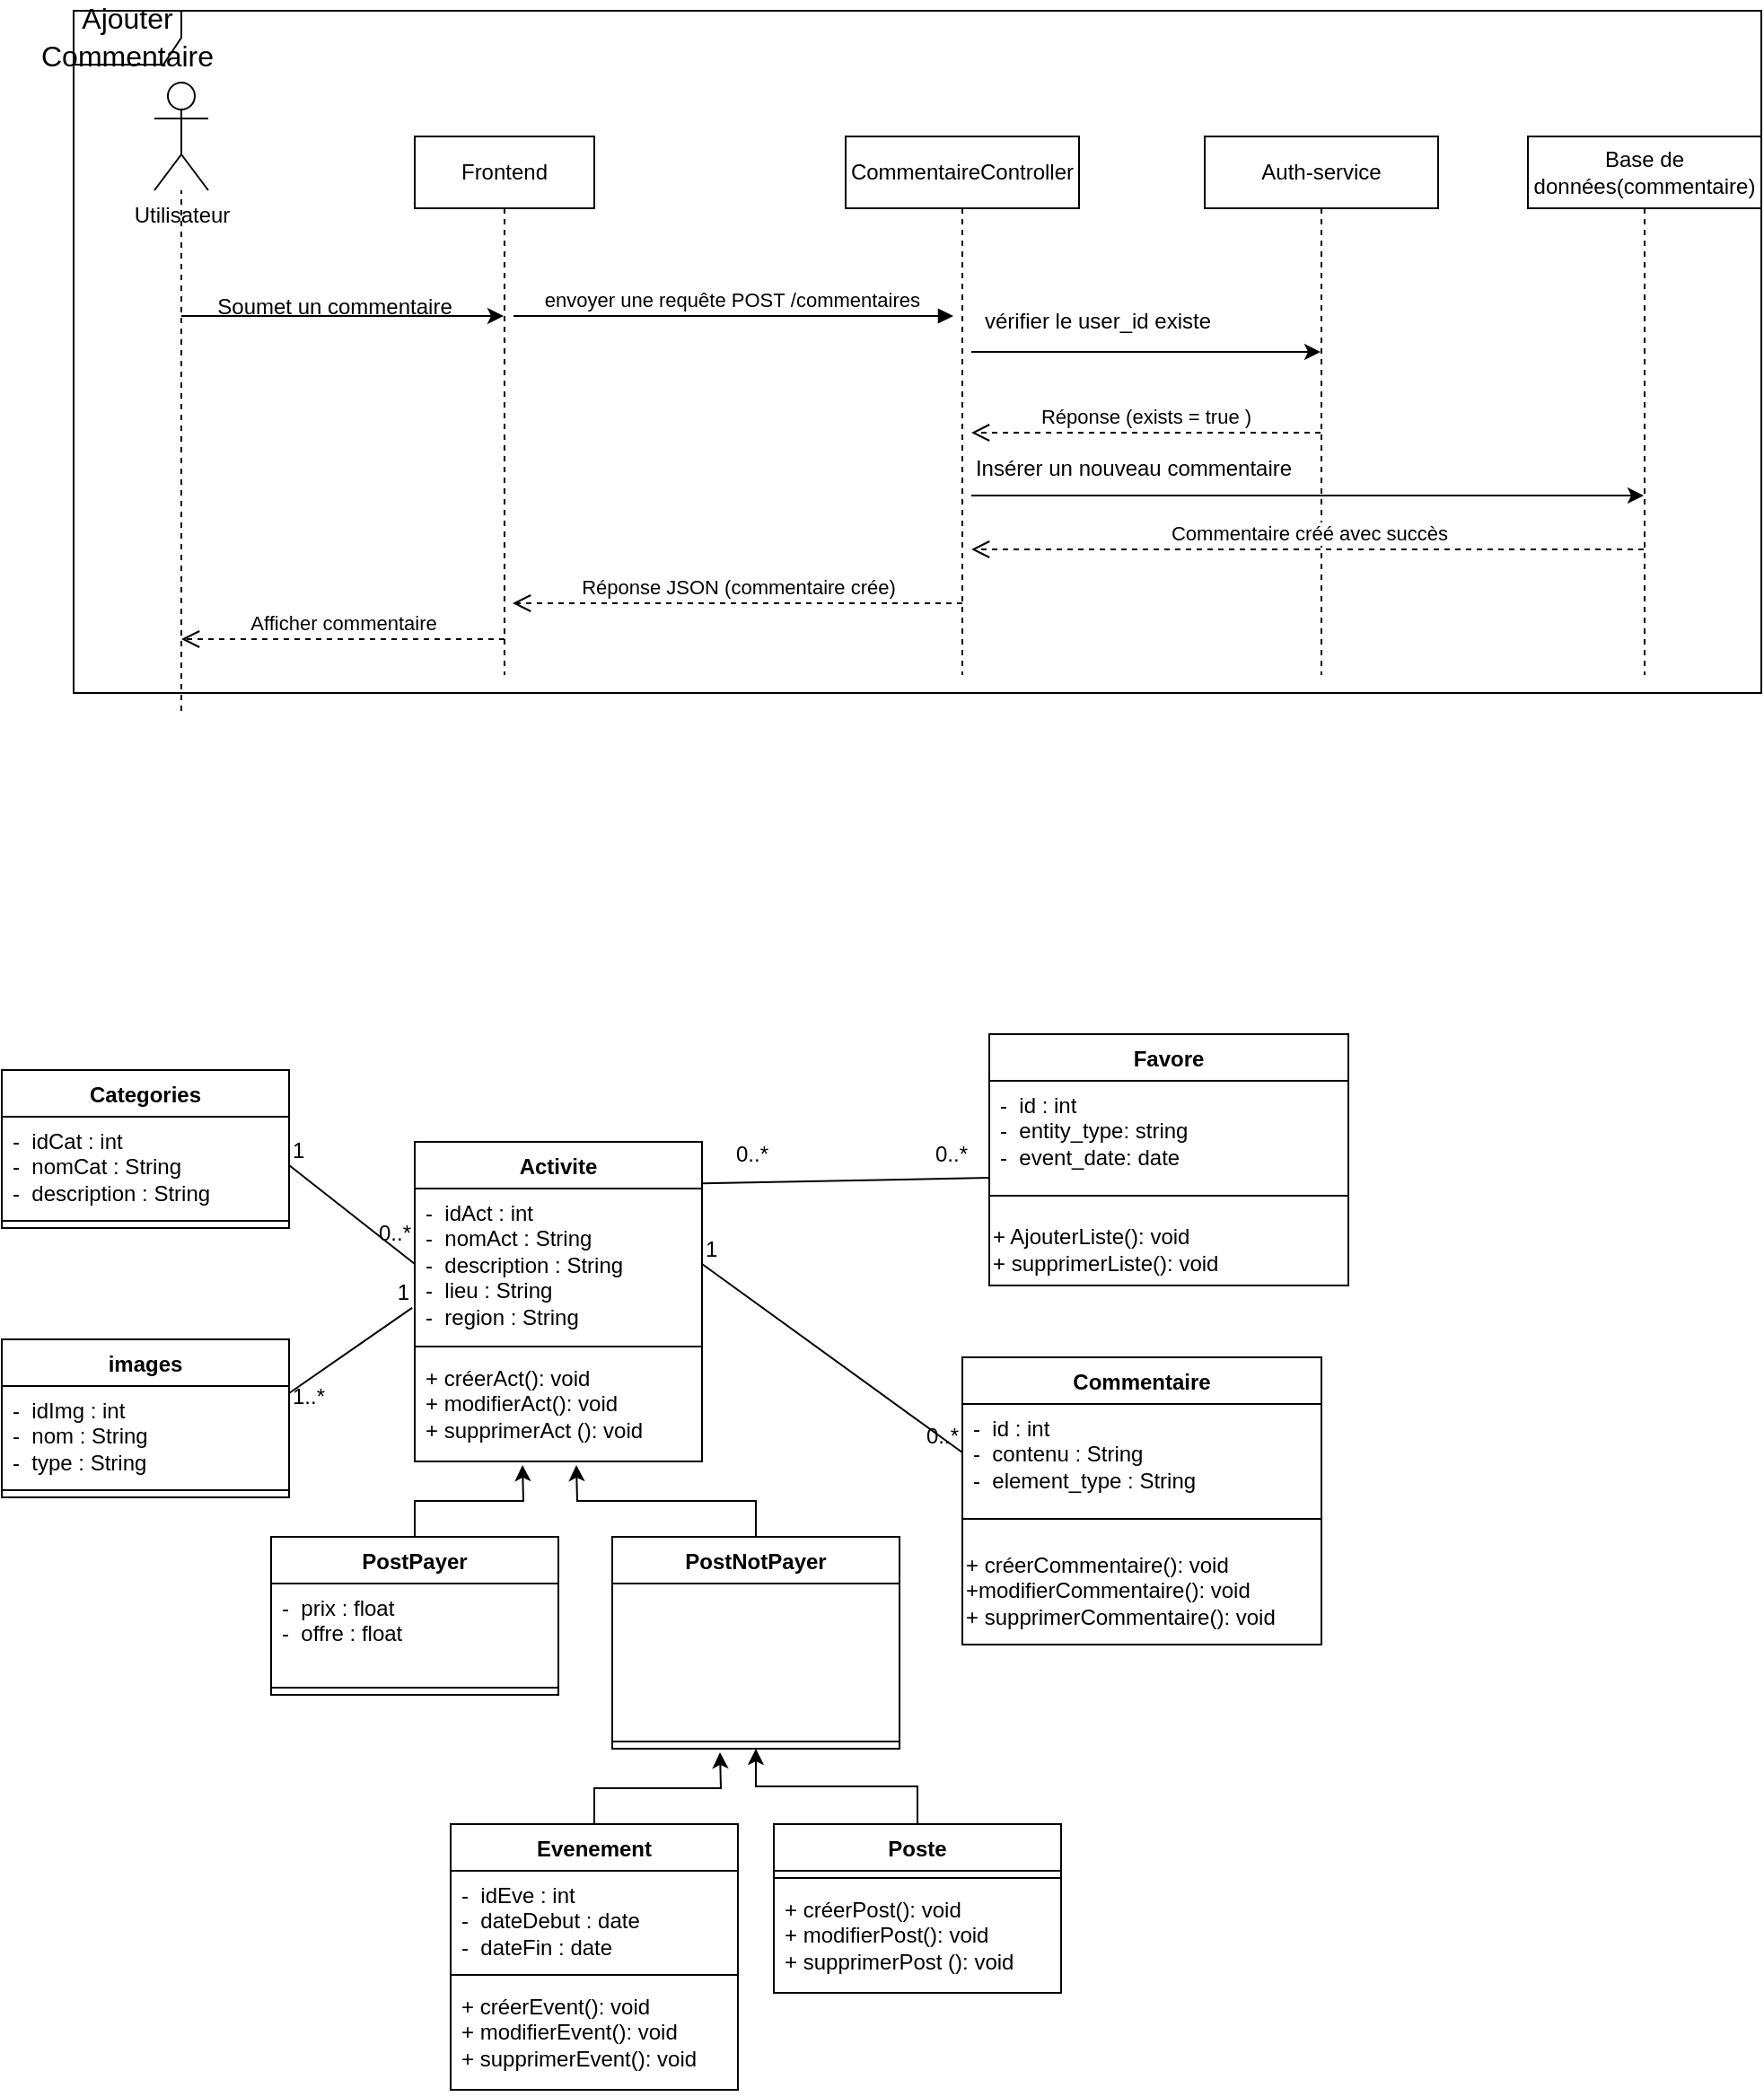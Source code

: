 <mxfile version="26.1.1">
  <diagram name="Page-1" id="2YBvvXClWsGukQMizWep">
    <mxGraphModel dx="1367" dy="1676" grid="1" gridSize="10" guides="1" tooltips="1" connect="1" arrows="1" fold="1" page="1" pageScale="1" pageWidth="850" pageHeight="1100" math="0" shadow="0">
      <root>
        <mxCell id="0" />
        <mxCell id="1" parent="0" />
        <mxCell id="aM9ryv3xv72pqoxQDRHE-1" value="Frontend" style="shape=umlLifeline;perimeter=lifelinePerimeter;whiteSpace=wrap;html=1;container=0;dropTarget=0;collapsible=0;recursiveResize=0;outlineConnect=0;portConstraint=eastwest;newEdgeStyle={&quot;edgeStyle&quot;:&quot;elbowEdgeStyle&quot;,&quot;elbow&quot;:&quot;vertical&quot;,&quot;curved&quot;:0,&quot;rounded&quot;:0};" parent="1" vertex="1">
          <mxGeometry x="250" y="30" width="100" height="300" as="geometry" />
        </mxCell>
        <mxCell id="aM9ryv3xv72pqoxQDRHE-5" value="CommentaireController" style="shape=umlLifeline;perimeter=lifelinePerimeter;whiteSpace=wrap;html=1;container=0;dropTarget=0;collapsible=0;recursiveResize=0;outlineConnect=0;portConstraint=eastwest;newEdgeStyle={&quot;edgeStyle&quot;:&quot;elbowEdgeStyle&quot;,&quot;elbow&quot;:&quot;vertical&quot;,&quot;curved&quot;:0,&quot;rounded&quot;:0};" parent="1" vertex="1">
          <mxGeometry x="490" y="30" width="130" height="300" as="geometry" />
        </mxCell>
        <mxCell id="aM9ryv3xv72pqoxQDRHE-7" value="envoyer une requête POST&amp;nbsp;/commentaires&amp;nbsp;" style="html=1;verticalAlign=bottom;endArrow=block;edgeStyle=elbowEdgeStyle;elbow=vertical;curved=0;rounded=0;" parent="1" edge="1">
          <mxGeometry relative="1" as="geometry">
            <mxPoint x="305" y="130" as="sourcePoint" />
            <Array as="points">
              <mxPoint x="320" y="130" />
            </Array>
            <mxPoint x="550" y="130" as="targetPoint" />
          </mxGeometry>
        </mxCell>
        <mxCell id="XW_UudTT2HXLwTCkeVPa-2" value="Auth-service" style="shape=umlLifeline;perimeter=lifelinePerimeter;whiteSpace=wrap;html=1;container=0;dropTarget=0;collapsible=0;recursiveResize=0;outlineConnect=0;portConstraint=eastwest;newEdgeStyle={&quot;edgeStyle&quot;:&quot;elbowEdgeStyle&quot;,&quot;elbow&quot;:&quot;vertical&quot;,&quot;curved&quot;:0,&quot;rounded&quot;:0};" vertex="1" parent="1">
          <mxGeometry x="690" y="30" width="130" height="300" as="geometry" />
        </mxCell>
        <mxCell id="XW_UudTT2HXLwTCkeVPa-4" value="Base de données(commentaire)" style="shape=umlLifeline;perimeter=lifelinePerimeter;whiteSpace=wrap;html=1;container=0;dropTarget=0;collapsible=0;recursiveResize=0;outlineConnect=0;portConstraint=eastwest;newEdgeStyle={&quot;edgeStyle&quot;:&quot;elbowEdgeStyle&quot;,&quot;elbow&quot;:&quot;vertical&quot;,&quot;curved&quot;:0,&quot;rounded&quot;:0};" vertex="1" parent="1">
          <mxGeometry x="870" y="30" width="130" height="300" as="geometry" />
        </mxCell>
        <mxCell id="XW_UudTT2HXLwTCkeVPa-6" value="" style="endArrow=none;dashed=1;html=1;rounded=0;" edge="1" parent="1" target="XW_UudTT2HXLwTCkeVPa-7">
          <mxGeometry width="50" height="50" relative="1" as="geometry">
            <mxPoint x="120" y="350" as="sourcePoint" />
            <mxPoint x="120" y="80" as="targetPoint" />
          </mxGeometry>
        </mxCell>
        <mxCell id="XW_UudTT2HXLwTCkeVPa-7" value="Utilisateur" style="shape=umlActor;verticalLabelPosition=bottom;verticalAlign=top;html=1;outlineConnect=0;" vertex="1" parent="1">
          <mxGeometry x="105" width="30" height="60" as="geometry" />
        </mxCell>
        <mxCell id="XW_UudTT2HXLwTCkeVPa-8" value="" style="endArrow=classic;html=1;rounded=0;" edge="1" parent="1" target="aM9ryv3xv72pqoxQDRHE-1">
          <mxGeometry width="50" height="50" relative="1" as="geometry">
            <mxPoint x="120" y="130" as="sourcePoint" />
            <mxPoint x="170" y="80" as="targetPoint" />
          </mxGeometry>
        </mxCell>
        <mxCell id="XW_UudTT2HXLwTCkeVPa-9" value="Soumet un commentaire" style="text;html=1;align=center;verticalAlign=middle;resizable=0;points=[];autosize=1;strokeColor=none;fillColor=none;" vertex="1" parent="1">
          <mxGeometry x="130" y="110" width="150" height="30" as="geometry" />
        </mxCell>
        <mxCell id="XW_UudTT2HXLwTCkeVPa-10" value="" style="endArrow=classic;html=1;rounded=0;" edge="1" parent="1" target="XW_UudTT2HXLwTCkeVPa-2">
          <mxGeometry width="50" height="50" relative="1" as="geometry">
            <mxPoint x="560" y="150" as="sourcePoint" />
            <mxPoint x="735" y="150" as="targetPoint" />
          </mxGeometry>
        </mxCell>
        <mxCell id="XW_UudTT2HXLwTCkeVPa-11" value="vérifier le user_id existe" style="text;html=1;align=center;verticalAlign=middle;resizable=0;points=[];autosize=1;strokeColor=none;fillColor=none;" vertex="1" parent="1">
          <mxGeometry x="555" y="118" width="150" height="30" as="geometry" />
        </mxCell>
        <mxCell id="XW_UudTT2HXLwTCkeVPa-12" value="Réponse (exists = true )" style="html=1;verticalAlign=bottom;endArrow=open;dashed=1;endSize=8;edgeStyle=elbowEdgeStyle;elbow=vertical;curved=0;rounded=0;" edge="1" parent="1" source="XW_UudTT2HXLwTCkeVPa-2">
          <mxGeometry relative="1" as="geometry">
            <mxPoint x="560" y="195" as="targetPoint" />
            <Array as="points" />
            <mxPoint x="740" y="170" as="sourcePoint" />
          </mxGeometry>
        </mxCell>
        <mxCell id="XW_UudTT2HXLwTCkeVPa-13" value="" style="endArrow=classic;html=1;rounded=0;" edge="1" parent="1">
          <mxGeometry width="50" height="50" relative="1" as="geometry">
            <mxPoint x="560" y="230" as="sourcePoint" />
            <mxPoint x="934.5" y="230" as="targetPoint" />
          </mxGeometry>
        </mxCell>
        <mxCell id="XW_UudTT2HXLwTCkeVPa-14" value="Insérer un nouveau commentaire" style="text;html=1;align=center;verticalAlign=middle;resizable=0;points=[];autosize=1;strokeColor=none;fillColor=none;" vertex="1" parent="1">
          <mxGeometry x="550" y="200" width="200" height="30" as="geometry" />
        </mxCell>
        <mxCell id="aM9ryv3xv72pqoxQDRHE-10" value="Réponse JSON (commentaire crée)" style="html=1;verticalAlign=bottom;endArrow=open;dashed=1;endSize=8;edgeStyle=elbowEdgeStyle;elbow=vertical;curved=0;rounded=0;" parent="1" edge="1">
          <mxGeometry relative="1" as="geometry">
            <mxPoint x="304.5" y="290" as="targetPoint" />
            <Array as="points" />
            <mxPoint x="555" y="290" as="sourcePoint" />
          </mxGeometry>
        </mxCell>
        <mxCell id="XW_UudTT2HXLwTCkeVPa-15" value="Afficher commentaire" style="html=1;verticalAlign=bottom;endArrow=open;dashed=1;endSize=8;edgeStyle=elbowEdgeStyle;elbow=vertical;curved=0;rounded=0;" edge="1" parent="1">
          <mxGeometry relative="1" as="geometry">
            <mxPoint x="120" y="310" as="targetPoint" />
            <Array as="points" />
            <mxPoint x="300" y="310" as="sourcePoint" />
          </mxGeometry>
        </mxCell>
        <mxCell id="XW_UudTT2HXLwTCkeVPa-16" value="Commentaire créé avec succès" style="html=1;verticalAlign=bottom;endArrow=open;dashed=1;endSize=8;edgeStyle=elbowEdgeStyle;elbow=vertical;curved=0;rounded=0;" edge="1" parent="1" source="XW_UudTT2HXLwTCkeVPa-4">
          <mxGeometry x="-0.001" relative="1" as="geometry">
            <mxPoint x="560" y="260" as="targetPoint" />
            <Array as="points" />
            <mxPoint x="810.5" y="260" as="sourcePoint" />
            <mxPoint as="offset" />
          </mxGeometry>
        </mxCell>
        <mxCell id="XW_UudTT2HXLwTCkeVPa-17" value="&lt;span style=&quot;accent-color: auto; place-content: normal; place-items: normal; place-self: auto; alignment-baseline: auto; anchor-name: none; anchor-scope: none; animation: 0s ease 0s 1 normal none running none; animation-composition: replace; app-region: none; appearance: none; aspect-ratio: auto; backdrop-filter: none; backface-visibility: visible; background: none 0% 0% / auto repeat scroll padding-box border-box rgba(0, 0, 0, 0); background-blend-mode: normal; baseline-shift: 0px; baseline-source: auto; border-image: none 100% / 1 / 0 stretch; border-color: rgb(0, 0, 0); border-collapse: separate; border-end-end-radius: 0px; border-end-start-radius: 0px; border-width: 0px; border-style: none; border-spacing: 0px; border-start-end-radius: 0px; border-start-start-radius: 0px; border-radius: 0px; inset: auto; box-decoration-break: slice; box-shadow: none; box-sizing: content-box; break-after: auto; break-before: auto; break-inside: auto; buffered-rendering: auto; caption-side: top; caret-color: rgb(0, 0, 0); clear: none; clip: auto; clip-path: none; clip-rule: nonzero; color-interpolation: srgb; color-interpolation-filters: linearrgb; color-rendering: auto; color-scheme: normal; columns: auto; column-fill: balance; gap: normal; column-rule: 0px rgb(0, 0, 0); column-span: none; contain: none; contain-intrinsic-block-size: none; contain-intrinsic-size: none; contain-intrinsic-inline-size: none; container: none; content: normal; content-visibility: visible; counter-increment: none; counter-reset: none; counter-set: none; cursor: text; cx: 0px; cy: 0px; d: none; direction: ltr; display: inline; dominant-baseline: auto; empty-cells: show; field-sizing: fixed; fill: rgb(0, 0, 0); fill-opacity: 1; fill-rule: nonzero; filter: none; flex: 0 1 auto; flex-flow: row; float: none; flood-color: rgb(0, 0, 0); flood-opacity: 1; font-family: WordVisi_MSFontService, Aptos, Aptos_EmbeddedFont, Aptos_MSFontService, sans-serif; font-feature-settings: normal; font-kerning: none; font-optical-sizing: auto; font-palette: normal; font-size: 16px; font-size-adjust: none; font-stretch: 100%; font-synthesis: weight style small-caps; font-variant-ligatures: none; font-variant-numeric: normal; font-variant-east-asian: normal; font-variant-alternates: normal; font-variant-position: normal; font-variant-emoji: normal; font-variation-settings: normal; forced-color-adjust: auto; grid-area: auto; grid: none; height: auto; hyphenate-character: auto; hyphenate-limit-chars: auto; hyphens: manual; image-orientation: from-image; image-rendering: auto; initial-letter: normal; inline-size: auto; inset-block: auto; inset-inline: auto; interpolate-size: numeric-only; isolation: auto; lighting-color: rgb(255, 255, 255); line-break: auto; line-height: 20.925px; list-style: outside none disc; margin: 0px; marker: none; mask: none; mask-type: luminance; math-depth: 0; math-shift: normal; math-style: normal; max-height: none; max-width: none; min-height: 0px; min-width: 0px; mix-blend-mode: normal; object-fit: fill; object-position: 50% 50%; object-view-box: none; offset: normal; opacity: 1; order: 0; outline: rgb(0, 0, 0) none 0px; outline-offset: 0px; overflow: visible; overflow-anchor: auto; overflow-clip-margin: 0px; overflow-wrap: break-word; overlay: none; overscroll-behavior-block: auto; overscroll-behavior-inline: auto; overscroll-behavior: auto; padding: 0px; page: auto; paint-order: normal; perspective: none; perspective-origin: 0px 0px; pointer-events: auto; position: static; position-anchor: auto; position-area: none; position-try: none; position-visibility: always; quotes: auto; r: 0px; resize: none; rotate: none; ruby-align: space-around; ruby-position: over; rx: auto; ry: auto; scale: none; scroll-behavior: auto; scroll-initial-target: none; scroll-margin-block: 0px; scroll-margin: 0px; scroll-margin-inline: 0px; scroll-padding-block: auto; scroll-padding: auto; scroll-padding-inline: auto; scroll-snap-align: none; scroll-snap-stop: normal; scroll-snap-type: none; scroll-timeline: none; scrollbar-color: auto; scrollbar-gutter: auto; scrollbar-width: auto; shape-image-threshold: 0; shape-margin: 0px; shape-outside: none; shape-rendering: auto; speak: normal; stop-color: rgb(0, 0, 0); stop-opacity: 1; stroke: none; stroke-dasharray: none; stroke-dashoffset: 0px; stroke-linecap: butt; stroke-linejoin: miter; stroke-miterlimit: 4; stroke-opacity: 1; stroke-width: 1px; tab-size: 8; table-layout: auto; text-align: left; text-align-last: auto; text-anchor: start; text-box: normal; text-combine-upright: none; text-decoration-style: solid; text-decoration-color: rgb(0, 0, 0); text-decoration-skip-ink: auto; text-emphasis: none rgb(0, 0, 0); text-emphasis-position: over; text-orientation: mixed; text-overflow: clip; text-rendering: auto; text-shadow: none; text-size-adjust: auto; text-spacing-trim: normal; text-underline-offset: auto; text-underline-position: auto; text-wrap-style: initial; timeline-scope: none; touch-action: auto; transform: none; transform-box: view-box; transform-origin: 0px 0px; transform-style: flat; transition: all; translate: none; unicode-bidi: normal; user-select: text; vector-effect: none; vertical-align: baseline; view-timeline: none; view-transition-class: none; view-transition-name: none; visibility: visible; border-block-end: 0px none rgb(0, 0, 0); border-block-start: 0px none rgb(0, 0, 0); border-inline-end: 0px none rgb(0, 0, 0); -webkit-border-image: none; border-inline-start: 0px none rgb(0, 0, 0); -webkit-box-align: stretch; -webkit-box-decoration-break: slice; -webkit-box-direction: normal; -webkit-box-flex: 0; -webkit-box-ordinal-group: 1; -webkit-box-orient: horizontal; -webkit-box-pack: start; -webkit-font-smoothing: auto; -webkit-line-break: auto; -webkit-line-clamp: none; -webkit-locale: &amp;quot;fr-FR&amp;quot;; block-size: auto; margin-block: 0px; margin-inline: 0px; -webkit-mask-box-image-source: none; -webkit-mask-box-image-slice: 0 fill; -webkit-mask-box-image-width: auto; -webkit-mask-box-image-outset: 0; -webkit-mask-box-image-repeat: stretch; max-block-size: none; max-inline-size: none; min-block-size: 0px; min-inline-size: 0px; padding-block: 0px; padding-inline: 0px; -webkit-print-color-adjust: economy; -webkit-rtl-ordering: logical; -webkit-ruby-position: before; -webkit-tap-highlight-color: rgba(0, 0, 0, 0); -webkit-text-combine: none; -webkit-text-fill-color: rgb(0, 0, 0); -webkit-text-orientation: vertical-right; -webkit-text-security: none; -webkit-text-stroke-color: rgb(0, 0, 0); -webkit-user-drag: none; -webkit-user-modify: read-only; -webkit-writing-mode: horizontal-tb; white-space-collapse: preserve; width: auto; will-change: auto; word-break: normal; writing-mode: horizontal-tb; x: 0px; y: 0px; z-index: auto; zoom: 1;&quot; class=&quot;TextRun SCXW6756061 BCX0&quot; lang=&quot;FR-FR&quot; data-contrast=&quot;auto&quot;&gt;&lt;span class=&quot;NormalTextRun SCXW6756061 BCX0&quot;&gt;Ajouter Commentaire&lt;/span&gt;&lt;/span&gt;" style="shape=umlFrame;whiteSpace=wrap;html=1;pointerEvents=0;" vertex="1" parent="1">
          <mxGeometry x="60" y="-40" width="940" height="380" as="geometry" />
        </mxCell>
        <mxCell id="XW_UudTT2HXLwTCkeVPa-20" value="&lt;b&gt;Activite&lt;/b&gt;" style="swimlane;fontStyle=1;align=center;verticalAlign=top;childLayout=stackLayout;horizontal=1;startSize=26;horizontalStack=0;resizeParent=1;resizeParentMax=0;resizeLast=0;collapsible=1;marginBottom=0;whiteSpace=wrap;html=1;" vertex="1" parent="1">
          <mxGeometry x="250" y="590" width="160" height="178" as="geometry" />
        </mxCell>
        <mxCell id="XW_UudTT2HXLwTCkeVPa-21" value="-&amp;nbsp; idAct : int&lt;div&gt;-&amp;nbsp; nomAct : String&lt;/div&gt;&lt;div&gt;-&amp;nbsp; description : String&lt;/div&gt;&lt;div&gt;-&amp;nbsp; lieu : String&lt;/div&gt;&lt;div&gt;-&amp;nbsp; region : String&lt;/div&gt;" style="text;strokeColor=none;fillColor=none;align=left;verticalAlign=top;spacingLeft=4;spacingRight=4;overflow=hidden;rotatable=0;points=[[0,0.5],[1,0.5]];portConstraint=eastwest;whiteSpace=wrap;html=1;" vertex="1" parent="XW_UudTT2HXLwTCkeVPa-20">
          <mxGeometry y="26" width="160" height="84" as="geometry" />
        </mxCell>
        <mxCell id="XW_UudTT2HXLwTCkeVPa-22" value="" style="line;strokeWidth=1;fillColor=none;align=left;verticalAlign=middle;spacingTop=-1;spacingLeft=3;spacingRight=3;rotatable=0;labelPosition=right;points=[];portConstraint=eastwest;strokeColor=inherit;" vertex="1" parent="XW_UudTT2HXLwTCkeVPa-20">
          <mxGeometry y="110" width="160" height="8" as="geometry" />
        </mxCell>
        <mxCell id="XW_UudTT2HXLwTCkeVPa-23" value="+ créerAct(): void&lt;div&gt;+ modifierAct(): void&lt;/div&gt;&lt;div&gt;+ supprimerAct (): void&lt;/div&gt;" style="text;strokeColor=none;fillColor=none;align=left;verticalAlign=top;spacingLeft=4;spacingRight=4;overflow=hidden;rotatable=0;points=[[0,0.5],[1,0.5]];portConstraint=eastwest;whiteSpace=wrap;html=1;" vertex="1" parent="XW_UudTT2HXLwTCkeVPa-20">
          <mxGeometry y="118" width="160" height="60" as="geometry" />
        </mxCell>
        <mxCell id="XW_UudTT2HXLwTCkeVPa-24" value="&lt;b&gt;Categories&lt;/b&gt;" style="swimlane;fontStyle=1;align=center;verticalAlign=top;childLayout=stackLayout;horizontal=1;startSize=26;horizontalStack=0;resizeParent=1;resizeParentMax=0;resizeLast=0;collapsible=1;marginBottom=0;whiteSpace=wrap;html=1;" vertex="1" parent="1">
          <mxGeometry x="20" y="550" width="160" height="88" as="geometry" />
        </mxCell>
        <mxCell id="XW_UudTT2HXLwTCkeVPa-25" value="-&amp;nbsp; idCat : int&lt;div&gt;-&amp;nbsp; nomCat : String&lt;/div&gt;&lt;div&gt;-&amp;nbsp; description : String&lt;/div&gt;&lt;div&gt;&lt;br&gt;&lt;/div&gt;" style="text;strokeColor=none;fillColor=none;align=left;verticalAlign=top;spacingLeft=4;spacingRight=4;overflow=hidden;rotatable=0;points=[[0,0.5],[1,0.5]];portConstraint=eastwest;whiteSpace=wrap;html=1;" vertex="1" parent="XW_UudTT2HXLwTCkeVPa-24">
          <mxGeometry y="26" width="160" height="54" as="geometry" />
        </mxCell>
        <mxCell id="XW_UudTT2HXLwTCkeVPa-26" value="" style="line;strokeWidth=1;fillColor=none;align=left;verticalAlign=middle;spacingTop=-1;spacingLeft=3;spacingRight=3;rotatable=0;labelPosition=right;points=[];portConstraint=eastwest;strokeColor=inherit;" vertex="1" parent="XW_UudTT2HXLwTCkeVPa-24">
          <mxGeometry y="80" width="160" height="8" as="geometry" />
        </mxCell>
        <mxCell id="XW_UudTT2HXLwTCkeVPa-28" value="images" style="swimlane;fontStyle=1;align=center;verticalAlign=top;childLayout=stackLayout;horizontal=1;startSize=26;horizontalStack=0;resizeParent=1;resizeParentMax=0;resizeLast=0;collapsible=1;marginBottom=0;whiteSpace=wrap;html=1;" vertex="1" parent="1">
          <mxGeometry x="20" y="700" width="160" height="88" as="geometry" />
        </mxCell>
        <mxCell id="XW_UudTT2HXLwTCkeVPa-29" value="-&amp;nbsp; idImg : int&lt;div&gt;-&amp;nbsp; nom : String&lt;/div&gt;&lt;div&gt;-&amp;nbsp; type : String&lt;/div&gt;&lt;div&gt;&lt;br&gt;&lt;/div&gt;" style="text;strokeColor=none;fillColor=none;align=left;verticalAlign=top;spacingLeft=4;spacingRight=4;overflow=hidden;rotatable=0;points=[[0,0.5],[1,0.5]];portConstraint=eastwest;whiteSpace=wrap;html=1;" vertex="1" parent="XW_UudTT2HXLwTCkeVPa-28">
          <mxGeometry y="26" width="160" height="54" as="geometry" />
        </mxCell>
        <mxCell id="XW_UudTT2HXLwTCkeVPa-30" value="" style="line;strokeWidth=1;fillColor=none;align=left;verticalAlign=middle;spacingTop=-1;spacingLeft=3;spacingRight=3;rotatable=0;labelPosition=right;points=[];portConstraint=eastwest;strokeColor=inherit;" vertex="1" parent="XW_UudTT2HXLwTCkeVPa-28">
          <mxGeometry y="80" width="160" height="8" as="geometry" />
        </mxCell>
        <mxCell id="XW_UudTT2HXLwTCkeVPa-39" style="edgeStyle=orthogonalEdgeStyle;rounded=0;orthogonalLoop=1;jettySize=auto;html=1;exitX=0.5;exitY=0;exitDx=0;exitDy=0;" edge="1" parent="1" source="XW_UudTT2HXLwTCkeVPa-31">
          <mxGeometry relative="1" as="geometry">
            <mxPoint x="310" y="770" as="targetPoint" />
          </mxGeometry>
        </mxCell>
        <mxCell id="XW_UudTT2HXLwTCkeVPa-31" value="&lt;b&gt;PostPayer&lt;/b&gt;" style="swimlane;fontStyle=1;align=center;verticalAlign=top;childLayout=stackLayout;horizontal=1;startSize=26;horizontalStack=0;resizeParent=1;resizeParentMax=0;resizeLast=0;collapsible=1;marginBottom=0;whiteSpace=wrap;html=1;" vertex="1" parent="1">
          <mxGeometry x="170" y="810" width="160" height="88" as="geometry" />
        </mxCell>
        <mxCell id="XW_UudTT2HXLwTCkeVPa-32" value="-&amp;nbsp; prix : float&lt;div&gt;-&amp;nbsp; offre : float&lt;/div&gt;&lt;div&gt;&lt;br&gt;&lt;/div&gt;" style="text;strokeColor=none;fillColor=none;align=left;verticalAlign=top;spacingLeft=4;spacingRight=4;overflow=hidden;rotatable=0;points=[[0,0.5],[1,0.5]];portConstraint=eastwest;whiteSpace=wrap;html=1;" vertex="1" parent="XW_UudTT2HXLwTCkeVPa-31">
          <mxGeometry y="26" width="160" height="54" as="geometry" />
        </mxCell>
        <mxCell id="XW_UudTT2HXLwTCkeVPa-33" value="" style="line;strokeWidth=1;fillColor=none;align=left;verticalAlign=middle;spacingTop=-1;spacingLeft=3;spacingRight=3;rotatable=0;labelPosition=right;points=[];portConstraint=eastwest;strokeColor=inherit;" vertex="1" parent="XW_UudTT2HXLwTCkeVPa-31">
          <mxGeometry y="80" width="160" height="8" as="geometry" />
        </mxCell>
        <mxCell id="XW_UudTT2HXLwTCkeVPa-40" style="edgeStyle=orthogonalEdgeStyle;rounded=0;orthogonalLoop=1;jettySize=auto;html=1;exitX=0.5;exitY=0;exitDx=0;exitDy=0;" edge="1" parent="1" source="XW_UudTT2HXLwTCkeVPa-35">
          <mxGeometry relative="1" as="geometry">
            <mxPoint x="340" y="770" as="targetPoint" />
          </mxGeometry>
        </mxCell>
        <mxCell id="XW_UudTT2HXLwTCkeVPa-35" value="&lt;b&gt;PostNotPayer&lt;/b&gt;" style="swimlane;fontStyle=1;align=center;verticalAlign=top;childLayout=stackLayout;horizontal=1;startSize=26;horizontalStack=0;resizeParent=1;resizeParentMax=0;resizeLast=0;collapsible=1;marginBottom=0;whiteSpace=wrap;html=1;" vertex="1" parent="1">
          <mxGeometry x="360" y="810" width="160" height="118" as="geometry" />
        </mxCell>
        <mxCell id="XW_UudTT2HXLwTCkeVPa-36" value="&lt;br&gt;&lt;div&gt;&lt;br&gt;&lt;/div&gt;&lt;div&gt;&lt;br&gt;&lt;/div&gt;" style="text;strokeColor=none;fillColor=none;align=left;verticalAlign=top;spacingLeft=4;spacingRight=4;overflow=hidden;rotatable=0;points=[[0,0.5],[1,0.5]];portConstraint=eastwest;whiteSpace=wrap;html=1;" vertex="1" parent="XW_UudTT2HXLwTCkeVPa-35">
          <mxGeometry y="26" width="160" height="84" as="geometry" />
        </mxCell>
        <mxCell id="XW_UudTT2HXLwTCkeVPa-37" value="" style="line;strokeWidth=1;fillColor=none;align=left;verticalAlign=middle;spacingTop=-1;spacingLeft=3;spacingRight=3;rotatable=0;labelPosition=right;points=[];portConstraint=eastwest;strokeColor=inherit;" vertex="1" parent="XW_UudTT2HXLwTCkeVPa-35">
          <mxGeometry y="110" width="160" height="8" as="geometry" />
        </mxCell>
        <mxCell id="XW_UudTT2HXLwTCkeVPa-50" style="edgeStyle=orthogonalEdgeStyle;rounded=0;orthogonalLoop=1;jettySize=auto;html=1;exitX=0.5;exitY=0;exitDx=0;exitDy=0;" edge="1" parent="1" source="XW_UudTT2HXLwTCkeVPa-41">
          <mxGeometry relative="1" as="geometry">
            <mxPoint x="420" y="930" as="targetPoint" />
          </mxGeometry>
        </mxCell>
        <mxCell id="XW_UudTT2HXLwTCkeVPa-41" value="Evenement" style="swimlane;fontStyle=1;align=center;verticalAlign=top;childLayout=stackLayout;horizontal=1;startSize=26;horizontalStack=0;resizeParent=1;resizeParentMax=0;resizeLast=0;collapsible=1;marginBottom=0;whiteSpace=wrap;html=1;" vertex="1" parent="1">
          <mxGeometry x="270" y="970" width="160" height="148" as="geometry" />
        </mxCell>
        <mxCell id="XW_UudTT2HXLwTCkeVPa-42" value="-&amp;nbsp;&amp;nbsp;idEve : int&lt;div&gt;&lt;span style=&quot;background-color: transparent; color: light-dark(rgb(0, 0, 0), rgb(255, 255, 255));&quot;&gt;-&amp;nbsp;&amp;nbsp;&lt;/span&gt;dateDebut : date&lt;div&gt;-&amp;nbsp; dateFin : date&lt;/div&gt;&lt;div&gt;&lt;br&gt;&lt;/div&gt;&lt;/div&gt;" style="text;strokeColor=none;fillColor=none;align=left;verticalAlign=top;spacingLeft=4;spacingRight=4;overflow=hidden;rotatable=0;points=[[0,0.5],[1,0.5]];portConstraint=eastwest;whiteSpace=wrap;html=1;" vertex="1" parent="XW_UudTT2HXLwTCkeVPa-41">
          <mxGeometry y="26" width="160" height="54" as="geometry" />
        </mxCell>
        <mxCell id="XW_UudTT2HXLwTCkeVPa-43" value="" style="line;strokeWidth=1;fillColor=none;align=left;verticalAlign=middle;spacingTop=-1;spacingLeft=3;spacingRight=3;rotatable=0;labelPosition=right;points=[];portConstraint=eastwest;strokeColor=inherit;" vertex="1" parent="XW_UudTT2HXLwTCkeVPa-41">
          <mxGeometry y="80" width="160" height="8" as="geometry" />
        </mxCell>
        <mxCell id="XW_UudTT2HXLwTCkeVPa-44" value="+ créerEvent(): void&lt;div&gt;+ modifierEvent(): void&lt;/div&gt;&lt;div&gt;+ supprimerEvent(): void&lt;/div&gt;" style="text;strokeColor=none;fillColor=none;align=left;verticalAlign=top;spacingLeft=4;spacingRight=4;overflow=hidden;rotatable=0;points=[[0,0.5],[1,0.5]];portConstraint=eastwest;whiteSpace=wrap;html=1;" vertex="1" parent="XW_UudTT2HXLwTCkeVPa-41">
          <mxGeometry y="88" width="160" height="60" as="geometry" />
        </mxCell>
        <mxCell id="XW_UudTT2HXLwTCkeVPa-49" style="edgeStyle=orthogonalEdgeStyle;rounded=0;orthogonalLoop=1;jettySize=auto;html=1;exitX=0.5;exitY=0;exitDx=0;exitDy=0;entryX=0.5;entryY=1;entryDx=0;entryDy=0;" edge="1" parent="1" source="XW_UudTT2HXLwTCkeVPa-45" target="XW_UudTT2HXLwTCkeVPa-35">
          <mxGeometry relative="1" as="geometry" />
        </mxCell>
        <mxCell id="XW_UudTT2HXLwTCkeVPa-45" value="&lt;b&gt;Poste&lt;/b&gt;" style="swimlane;fontStyle=1;align=center;verticalAlign=top;childLayout=stackLayout;horizontal=1;startSize=26;horizontalStack=0;resizeParent=1;resizeParentMax=0;resizeLast=0;collapsible=1;marginBottom=0;whiteSpace=wrap;html=1;" vertex="1" parent="1">
          <mxGeometry x="450" y="970" width="160" height="94" as="geometry" />
        </mxCell>
        <mxCell id="XW_UudTT2HXLwTCkeVPa-47" value="" style="line;strokeWidth=1;fillColor=none;align=left;verticalAlign=middle;spacingTop=-1;spacingLeft=3;spacingRight=3;rotatable=0;labelPosition=right;points=[];portConstraint=eastwest;strokeColor=inherit;" vertex="1" parent="XW_UudTT2HXLwTCkeVPa-45">
          <mxGeometry y="26" width="160" height="8" as="geometry" />
        </mxCell>
        <mxCell id="XW_UudTT2HXLwTCkeVPa-48" value="+ créerPost(): void&lt;div&gt;+ modifierPost(): void&lt;/div&gt;&lt;div&gt;+ supprimerPost (): void&lt;/div&gt;" style="text;strokeColor=none;fillColor=none;align=left;verticalAlign=top;spacingLeft=4;spacingRight=4;overflow=hidden;rotatable=0;points=[[0,0.5],[1,0.5]];portConstraint=eastwest;whiteSpace=wrap;html=1;" vertex="1" parent="XW_UudTT2HXLwTCkeVPa-45">
          <mxGeometry y="34" width="160" height="60" as="geometry" />
        </mxCell>
        <mxCell id="XW_UudTT2HXLwTCkeVPa-54" value="" style="endArrow=none;html=1;rounded=0;entryX=-0.009;entryY=0.791;entryDx=0;entryDy=0;entryPerimeter=0;" edge="1" parent="1" target="XW_UudTT2HXLwTCkeVPa-21">
          <mxGeometry relative="1" as="geometry">
            <mxPoint x="180" y="730" as="sourcePoint" />
            <mxPoint x="340" y="730" as="targetPoint" />
          </mxGeometry>
        </mxCell>
        <mxCell id="XW_UudTT2HXLwTCkeVPa-55" value="1..*" style="resizable=0;html=1;whiteSpace=wrap;align=left;verticalAlign=bottom;" connectable="0" vertex="1" parent="XW_UudTT2HXLwTCkeVPa-54">
          <mxGeometry x="-1" relative="1" as="geometry">
            <mxPoint y="10" as="offset" />
          </mxGeometry>
        </mxCell>
        <mxCell id="XW_UudTT2HXLwTCkeVPa-56" value="1" style="resizable=0;html=1;whiteSpace=wrap;align=right;verticalAlign=bottom;" connectable="0" vertex="1" parent="XW_UudTT2HXLwTCkeVPa-54">
          <mxGeometry x="1" relative="1" as="geometry" />
        </mxCell>
        <mxCell id="XW_UudTT2HXLwTCkeVPa-57" value="" style="endArrow=none;html=1;rounded=0;exitX=1;exitY=0.5;exitDx=0;exitDy=0;entryX=0;entryY=0.5;entryDx=0;entryDy=0;" edge="1" parent="1" source="XW_UudTT2HXLwTCkeVPa-25" target="XW_UudTT2HXLwTCkeVPa-21">
          <mxGeometry relative="1" as="geometry">
            <mxPoint x="470" y="690" as="sourcePoint" />
            <mxPoint x="630" y="690" as="targetPoint" />
          </mxGeometry>
        </mxCell>
        <mxCell id="XW_UudTT2HXLwTCkeVPa-58" value="1" style="resizable=0;html=1;whiteSpace=wrap;align=left;verticalAlign=bottom;" connectable="0" vertex="1" parent="XW_UudTT2HXLwTCkeVPa-57">
          <mxGeometry x="-1" relative="1" as="geometry" />
        </mxCell>
        <mxCell id="XW_UudTT2HXLwTCkeVPa-59" value="0..*" style="resizable=0;html=1;whiteSpace=wrap;align=right;verticalAlign=bottom;" connectable="0" vertex="1" parent="XW_UudTT2HXLwTCkeVPa-57">
          <mxGeometry x="1" relative="1" as="geometry">
            <mxPoint y="-8" as="offset" />
          </mxGeometry>
        </mxCell>
        <mxCell id="XW_UudTT2HXLwTCkeVPa-60" value="&lt;b&gt;Commentaire&lt;/b&gt;" style="swimlane;fontStyle=1;align=center;verticalAlign=top;childLayout=stackLayout;horizontal=1;startSize=26;horizontalStack=0;resizeParent=1;resizeParentMax=0;resizeLast=0;collapsible=1;marginBottom=0;whiteSpace=wrap;html=1;" vertex="1" parent="1">
          <mxGeometry x="555" y="710" width="200" height="160" as="geometry" />
        </mxCell>
        <mxCell id="XW_UudTT2HXLwTCkeVPa-61" value="-&amp;nbsp; id : int&lt;div&gt;-&amp;nbsp; contenu : String&lt;/div&gt;&lt;div&gt;-&amp;nbsp; element_type&lt;span style=&quot;background-color: transparent; color: light-dark(rgb(0, 0, 0), rgb(255, 255, 255));&quot;&gt;&amp;nbsp;: String&lt;/span&gt;&lt;br&gt;&lt;/div&gt;&lt;div&gt;&lt;br&gt;&lt;/div&gt;" style="text;strokeColor=none;fillColor=none;align=left;verticalAlign=top;spacingLeft=4;spacingRight=4;overflow=hidden;rotatable=0;points=[[0,0.5],[1,0.5]];portConstraint=eastwest;whiteSpace=wrap;html=1;" vertex="1" parent="XW_UudTT2HXLwTCkeVPa-60">
          <mxGeometry y="26" width="200" height="54" as="geometry" />
        </mxCell>
        <mxCell id="XW_UudTT2HXLwTCkeVPa-62" value="" style="line;strokeWidth=1;fillColor=none;align=left;verticalAlign=middle;spacingTop=-1;spacingLeft=3;spacingRight=3;rotatable=0;labelPosition=right;points=[];portConstraint=eastwest;strokeColor=inherit;" vertex="1" parent="XW_UudTT2HXLwTCkeVPa-60">
          <mxGeometry y="80" width="200" height="20" as="geometry" />
        </mxCell>
        <mxCell id="XW_UudTT2HXLwTCkeVPa-66" value="&lt;span style=&quot;background-color: rgb(255, 255, 255);&quot;&gt;+ créerCommentaire(): void&lt;/span&gt;&lt;br style=&quot;padding: 0px; margin: 0px;&quot;&gt;&lt;span style=&quot;background-color: rgb(255, 255, 255);&quot;&gt;+modifierCommentaire(): void&lt;/span&gt;&lt;br style=&quot;padding: 0px; margin: 0px;&quot;&gt;&lt;span style=&quot;background-color: rgb(255, 255, 255);&quot;&gt;+ supprimerCommentaire(): void&lt;/span&gt;" style="text;html=1;align=left;verticalAlign=middle;resizable=0;points=[];autosize=1;strokeColor=none;fillColor=none;" vertex="1" parent="XW_UudTT2HXLwTCkeVPa-60">
          <mxGeometry y="100" width="200" height="60" as="geometry" />
        </mxCell>
        <mxCell id="XW_UudTT2HXLwTCkeVPa-63" value="" style="endArrow=none;html=1;rounded=0;exitX=1;exitY=0.5;exitDx=0;exitDy=0;entryX=0;entryY=0.5;entryDx=0;entryDy=0;" edge="1" parent="1" source="XW_UudTT2HXLwTCkeVPa-21" target="XW_UudTT2HXLwTCkeVPa-61">
          <mxGeometry relative="1" as="geometry">
            <mxPoint x="470" y="690" as="sourcePoint" />
            <mxPoint x="630" y="690" as="targetPoint" />
          </mxGeometry>
        </mxCell>
        <mxCell id="XW_UudTT2HXLwTCkeVPa-64" value="1" style="resizable=0;html=1;whiteSpace=wrap;align=left;verticalAlign=bottom;" connectable="0" vertex="1" parent="XW_UudTT2HXLwTCkeVPa-63">
          <mxGeometry x="-1" relative="1" as="geometry" />
        </mxCell>
        <mxCell id="XW_UudTT2HXLwTCkeVPa-65" value="0..*" style="resizable=0;html=1;whiteSpace=wrap;align=right;verticalAlign=bottom;" connectable="0" vertex="1" parent="XW_UudTT2HXLwTCkeVPa-63">
          <mxGeometry x="1" relative="1" as="geometry" />
        </mxCell>
        <mxCell id="XW_UudTT2HXLwTCkeVPa-67" value="Favore" style="swimlane;fontStyle=1;align=center;verticalAlign=top;childLayout=stackLayout;horizontal=1;startSize=26;horizontalStack=0;resizeParent=1;resizeParentMax=0;resizeLast=0;collapsible=1;marginBottom=0;whiteSpace=wrap;html=1;" vertex="1" parent="1">
          <mxGeometry x="570" y="530" width="200" height="140" as="geometry" />
        </mxCell>
        <mxCell id="XW_UudTT2HXLwTCkeVPa-68" value="-&amp;nbsp; id : int&lt;div&gt;-&amp;nbsp; entity_type: string&lt;/div&gt;&lt;div&gt;-&amp;nbsp;&amp;nbsp;&lt;span style=&quot;background-color: transparent;&quot;&gt;event_date: date&lt;/span&gt;&lt;br&gt;&lt;/div&gt;&lt;div&gt;&lt;br&gt;&lt;/div&gt;" style="text;strokeColor=none;fillColor=none;align=left;verticalAlign=top;spacingLeft=4;spacingRight=4;overflow=hidden;rotatable=0;points=[[0,0.5],[1,0.5]];portConstraint=eastwest;whiteSpace=wrap;html=1;" vertex="1" parent="XW_UudTT2HXLwTCkeVPa-67">
          <mxGeometry y="26" width="200" height="54" as="geometry" />
        </mxCell>
        <mxCell id="XW_UudTT2HXLwTCkeVPa-69" value="" style="line;strokeWidth=1;fillColor=none;align=left;verticalAlign=middle;spacingTop=-1;spacingLeft=3;spacingRight=3;rotatable=0;labelPosition=right;points=[];portConstraint=eastwest;strokeColor=inherit;" vertex="1" parent="XW_UudTT2HXLwTCkeVPa-67">
          <mxGeometry y="80" width="200" height="20" as="geometry" />
        </mxCell>
        <mxCell id="XW_UudTT2HXLwTCkeVPa-70" value="&lt;span style=&quot;background-color: rgb(255, 255, 255);&quot;&gt;+ AjouterListe(): void&lt;/span&gt;&lt;br style=&quot;padding: 0px; margin: 0px;&quot;&gt;&lt;span style=&quot;background-color: rgb(255, 255, 255);&quot;&gt;+ supprimerListe(): void&lt;/span&gt;" style="text;html=1;align=left;verticalAlign=middle;resizable=0;points=[];autosize=1;strokeColor=none;fillColor=none;" vertex="1" parent="XW_UudTT2HXLwTCkeVPa-67">
          <mxGeometry y="100" width="200" height="40" as="geometry" />
        </mxCell>
        <mxCell id="XW_UudTT2HXLwTCkeVPa-71" value="" style="endArrow=none;html=1;rounded=0;exitX=0.895;exitY=-0.012;exitDx=0;exitDy=0;exitPerimeter=0;" edge="1" parent="1">
          <mxGeometry relative="1" as="geometry">
            <mxPoint x="410.0" y="613.104" as="sourcePoint" />
            <mxPoint x="570" y="610" as="targetPoint" />
          </mxGeometry>
        </mxCell>
        <mxCell id="XW_UudTT2HXLwTCkeVPa-72" value="0..*" style="resizable=0;html=1;whiteSpace=wrap;align=left;verticalAlign=bottom;" connectable="0" vertex="1" parent="XW_UudTT2HXLwTCkeVPa-71">
          <mxGeometry x="-1" relative="1" as="geometry">
            <mxPoint x="17" y="-8" as="offset" />
          </mxGeometry>
        </mxCell>
        <mxCell id="XW_UudTT2HXLwTCkeVPa-73" value="0..*" style="resizable=0;html=1;whiteSpace=wrap;align=right;verticalAlign=bottom;" connectable="0" vertex="1" parent="XW_UudTT2HXLwTCkeVPa-71">
          <mxGeometry x="1" relative="1" as="geometry">
            <mxPoint x="-10" y="-5" as="offset" />
          </mxGeometry>
        </mxCell>
      </root>
    </mxGraphModel>
  </diagram>
</mxfile>
